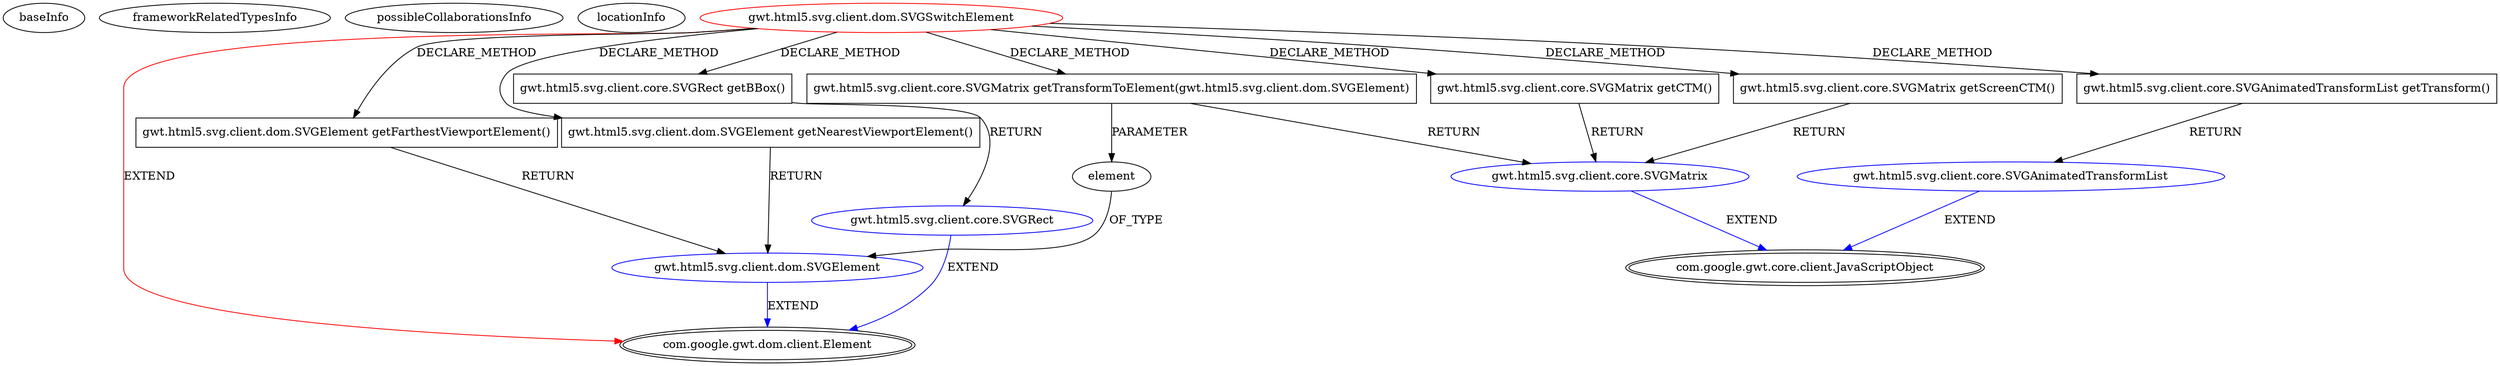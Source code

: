 digraph {
baseInfo[graphId=3914,category="extension_graph",isAnonymous=false,possibleRelation=true]
frameworkRelatedTypesInfo[0="com.google.gwt.dom.client.Element"]
possibleCollaborationsInfo[0="3914~CLIENT_METHOD_DECLARATION-PARAMETER_DECLARATION-CLIENT_METHOD_DECLARATION-RETURN_TYPE-CLIENT_METHOD_DECLARATION-RETURN_TYPE-~com.google.gwt.dom.client.Element ~com.google.gwt.dom.client.Element ~false~false",1="3914~CLIENT_METHOD_DECLARATION-RETURN_TYPE-~com.google.gwt.dom.client.Element ~com.google.gwt.core.client.JavaScriptObject ~false~false",2="3914~CLIENT_METHOD_DECLARATION-RETURN_TYPE-CLIENT_METHOD_DECLARATION-RETURN_TYPE-CLIENT_METHOD_DECLARATION-RETURN_TYPE-~com.google.gwt.dom.client.Element ~com.google.gwt.core.client.JavaScriptObject ~false~false",3="3914~CLIENT_METHOD_DECLARATION-RETURN_TYPE-~com.google.gwt.dom.client.Element ~com.google.gwt.dom.client.Element ~false~false"]
locationInfo[projectName="mguiral-GwtSvgLib",filePath="/mguiral-GwtSvgLib/GwtSvgLib-master/src/gwt/html5/svg/client/dom/SVGSwitchElement.java",contextSignature="SVGSwitchElement",graphId="3914"]
0[label="gwt.html5.svg.client.dom.SVGSwitchElement",vertexType="ROOT_CLIENT_CLASS_DECLARATION",isFrameworkType=false,color=red]
1[label="com.google.gwt.dom.client.Element",vertexType="FRAMEWORK_CLASS_TYPE",isFrameworkType=true,peripheries=2]
7[label="gwt.html5.svg.client.core.SVGAnimatedTransformList getTransform()",vertexType="CLIENT_METHOD_DECLARATION",isFrameworkType=false,shape=box]
8[label="gwt.html5.svg.client.core.SVGAnimatedTransformList",vertexType="REFERENCE_CLIENT_CLASS_DECLARATION",isFrameworkType=false,color=blue]
9[label="com.google.gwt.core.client.JavaScriptObject",vertexType="FRAMEWORK_CLASS_TYPE",isFrameworkType=true,peripheries=2]
11[label="gwt.html5.svg.client.dom.SVGElement getNearestViewportElement()",vertexType="CLIENT_METHOD_DECLARATION",isFrameworkType=false,shape=box]
12[label="gwt.html5.svg.client.dom.SVGElement",vertexType="REFERENCE_CLIENT_CLASS_DECLARATION",isFrameworkType=false,color=blue]
14[label="gwt.html5.svg.client.dom.SVGElement getFarthestViewportElement()",vertexType="CLIENT_METHOD_DECLARATION",isFrameworkType=false,shape=box]
16[label="gwt.html5.svg.client.core.SVGRect getBBox()",vertexType="CLIENT_METHOD_DECLARATION",isFrameworkType=false,shape=box]
17[label="gwt.html5.svg.client.core.SVGRect",vertexType="REFERENCE_CLIENT_CLASS_DECLARATION",isFrameworkType=false,color=blue]
19[label="gwt.html5.svg.client.core.SVGMatrix getCTM()",vertexType="CLIENT_METHOD_DECLARATION",isFrameworkType=false,shape=box]
20[label="gwt.html5.svg.client.core.SVGMatrix",vertexType="REFERENCE_CLIENT_CLASS_DECLARATION",isFrameworkType=false,color=blue]
22[label="gwt.html5.svg.client.core.SVGMatrix getScreenCTM()",vertexType="CLIENT_METHOD_DECLARATION",isFrameworkType=false,shape=box]
24[label="gwt.html5.svg.client.core.SVGMatrix getTransformToElement(gwt.html5.svg.client.dom.SVGElement)",vertexType="CLIENT_METHOD_DECLARATION",isFrameworkType=false,shape=box]
26[label="element",vertexType="PARAMETER_DECLARATION",isFrameworkType=false]
0->1[label="EXTEND",color=red]
0->7[label="DECLARE_METHOD"]
8->9[label="EXTEND",color=blue]
7->8[label="RETURN"]
0->11[label="DECLARE_METHOD"]
12->1[label="EXTEND",color=blue]
11->12[label="RETURN"]
0->14[label="DECLARE_METHOD"]
14->12[label="RETURN"]
0->16[label="DECLARE_METHOD"]
17->1[label="EXTEND",color=blue]
16->17[label="RETURN"]
0->19[label="DECLARE_METHOD"]
20->9[label="EXTEND",color=blue]
19->20[label="RETURN"]
0->22[label="DECLARE_METHOD"]
22->20[label="RETURN"]
0->24[label="DECLARE_METHOD"]
24->20[label="RETURN"]
26->12[label="OF_TYPE"]
24->26[label="PARAMETER"]
}
